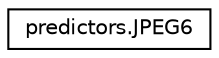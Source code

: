 digraph "Graphical Class Hierarchy"
{
  edge [fontname="Helvetica",fontsize="10",labelfontname="Helvetica",labelfontsize="10"];
  node [fontname="Helvetica",fontsize="10",shape=record];
  rankdir="LR";
  Node0 [label="predictors.JPEG6",height=0.2,width=0.4,color="black", fillcolor="white", style="filled",URL="$classpredictors_1_1JPEG6.html"];
}
